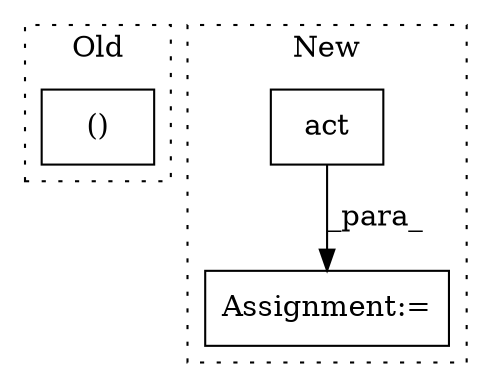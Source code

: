 digraph G {
subgraph cluster0 {
1 [label="()" a="106" s="31846" l="25" shape="box"];
label = "Old";
style="dotted";
}
subgraph cluster1 {
2 [label="act" a="32" s="35206,35303" l="4,1" shape="box"];
3 [label="Assignment:=" a="7" s="35205" l="1" shape="box"];
label = "New";
style="dotted";
}
2 -> 3 [label="_para_"];
}
